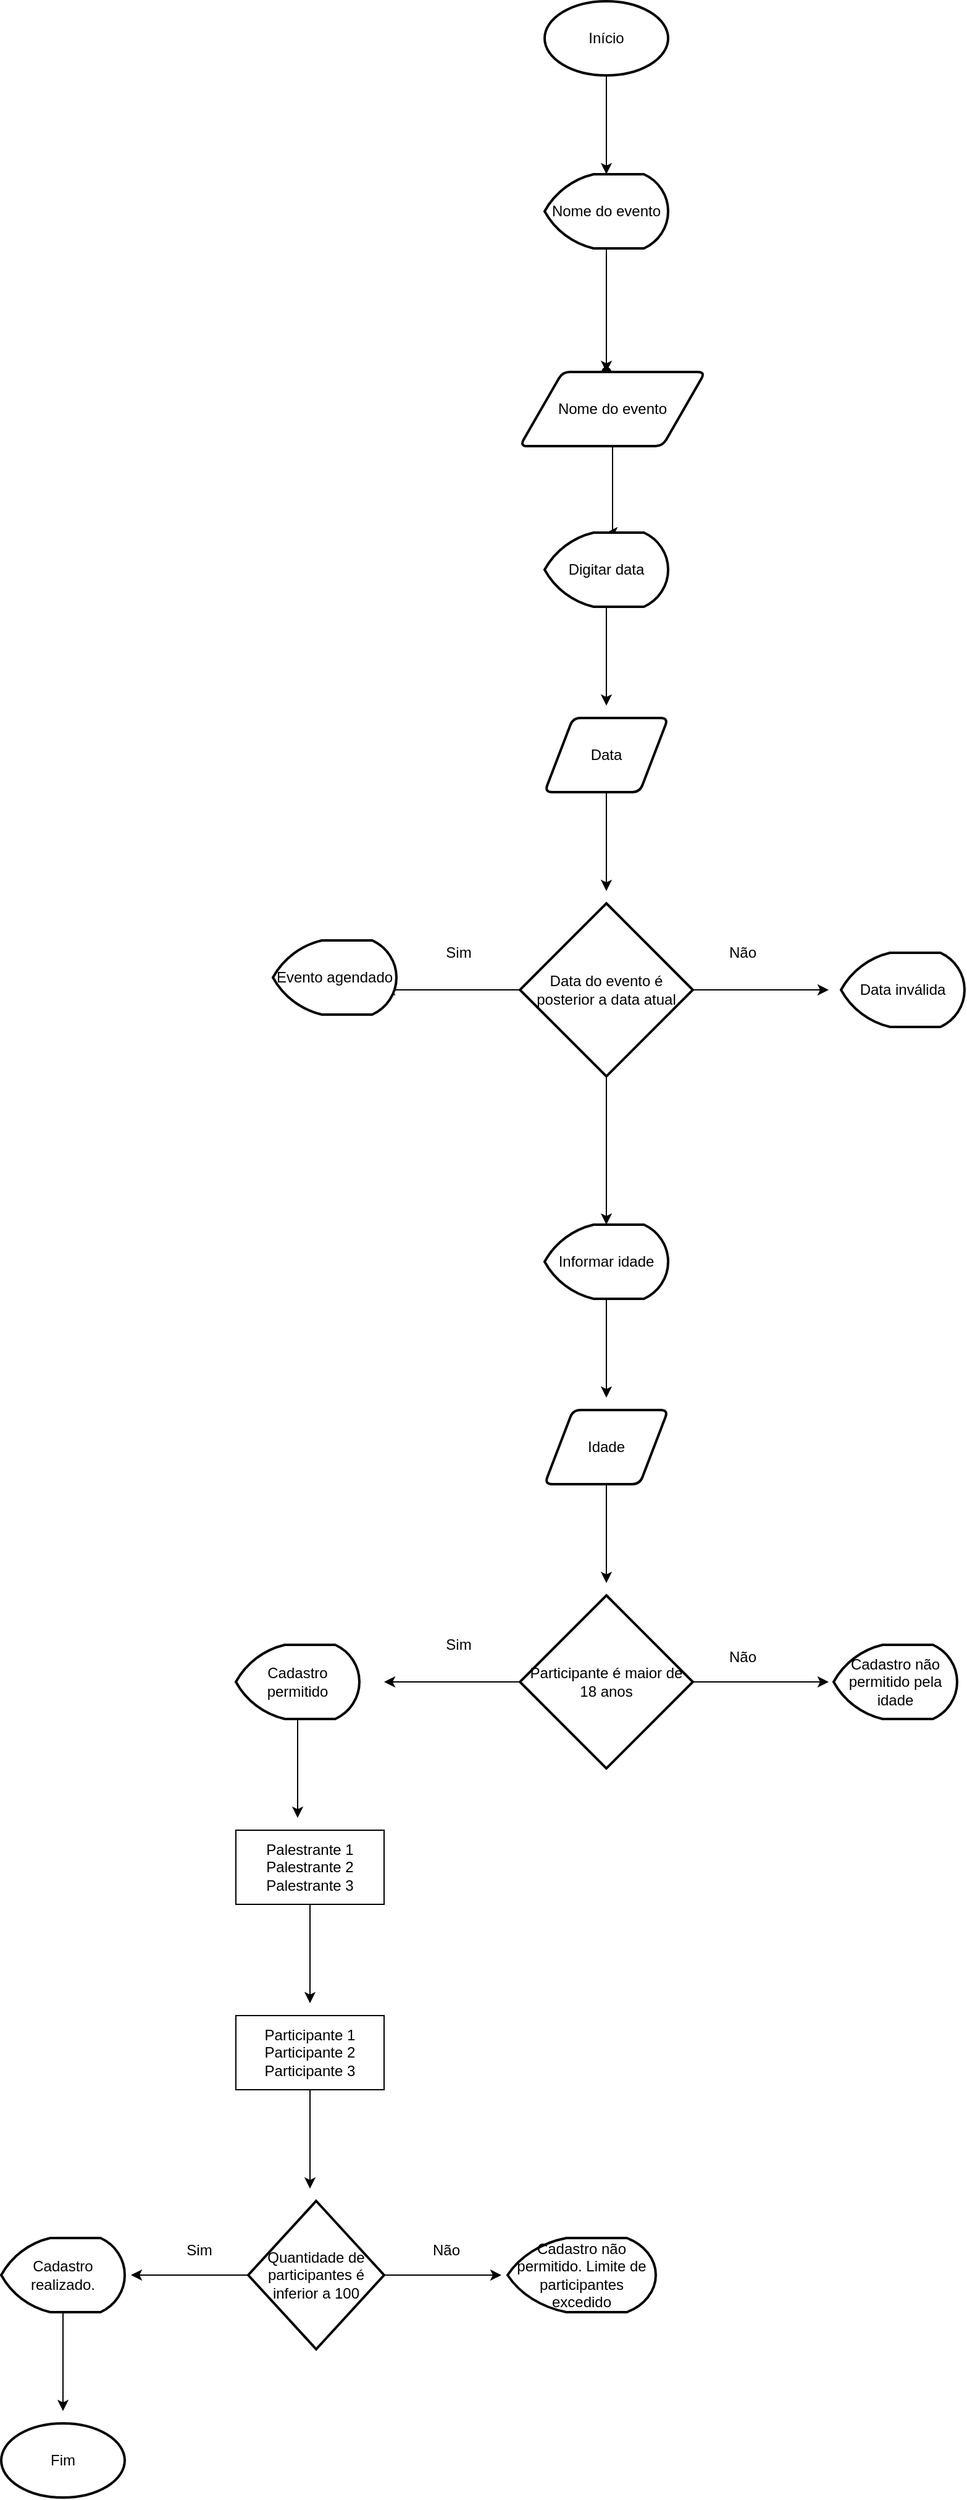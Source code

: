<mxfile version="15.1.4" type="github">
  <diagram id="5rp1PpoF8cTKow46u9iF" name="Page-1">
    <mxGraphModel dx="1695" dy="478" grid="1" gridSize="10" guides="1" tooltips="1" connect="1" arrows="1" fold="1" page="1" pageScale="1" pageWidth="827" pageHeight="1169" math="0" shadow="0">
      <root>
        <mxCell id="0" />
        <mxCell id="1" parent="0" />
        <mxCell id="DbwWn1ZqxJle5tNyQNrk-4" value="" style="edgeStyle=orthogonalEdgeStyle;rounded=0;orthogonalLoop=1;jettySize=auto;html=1;" edge="1" parent="1" source="DbwWn1ZqxJle5tNyQNrk-1">
          <mxGeometry relative="1" as="geometry">
            <mxPoint x="130" y="180" as="targetPoint" />
            <Array as="points">
              <mxPoint x="130" y="160" />
              <mxPoint x="130" y="160" />
            </Array>
          </mxGeometry>
        </mxCell>
        <mxCell id="DbwWn1ZqxJle5tNyQNrk-1" value="&lt;font style=&quot;vertical-align: inherit&quot;&gt;&lt;font style=&quot;vertical-align: inherit&quot;&gt;Início&lt;/font&gt;&lt;/font&gt;" style="strokeWidth=2;html=1;shape=mxgraph.flowchart.start_1;whiteSpace=wrap;" vertex="1" parent="1">
          <mxGeometry x="80" y="40" width="100" height="60" as="geometry" />
        </mxCell>
        <mxCell id="DbwWn1ZqxJle5tNyQNrk-11" value="" style="edgeStyle=orthogonalEdgeStyle;rounded=0;orthogonalLoop=1;jettySize=auto;html=1;" edge="1" parent="1" source="DbwWn1ZqxJle5tNyQNrk-5" target="DbwWn1ZqxJle5tNyQNrk-10">
          <mxGeometry relative="1" as="geometry" />
        </mxCell>
        <mxCell id="DbwWn1ZqxJle5tNyQNrk-5" value="&lt;font style=&quot;vertical-align: inherit&quot;&gt;&lt;font style=&quot;vertical-align: inherit&quot;&gt;Nome do evento&lt;/font&gt;&lt;/font&gt;" style="strokeWidth=2;html=1;shape=mxgraph.flowchart.display;whiteSpace=wrap;" vertex="1" parent="1">
          <mxGeometry x="80" y="180" width="100" height="60" as="geometry" />
        </mxCell>
        <mxCell id="DbwWn1ZqxJle5tNyQNrk-10" value="" style="shape=waypoint;size=6;pointerEvents=1;points=[];fillColor=#ffffff;resizable=0;rotatable=0;perimeter=centerPerimeter;snapToPoint=1;strokeWidth=2;" vertex="1" parent="1">
          <mxGeometry x="110" y="320" width="40" height="40" as="geometry" />
        </mxCell>
        <mxCell id="DbwWn1ZqxJle5tNyQNrk-17" value="" style="edgeStyle=orthogonalEdgeStyle;rounded=0;orthogonalLoop=1;jettySize=auto;html=1;" edge="1" parent="1" source="DbwWn1ZqxJle5tNyQNrk-12">
          <mxGeometry relative="1" as="geometry">
            <mxPoint x="130" y="470" as="targetPoint" />
            <Array as="points">
              <mxPoint x="135" y="470" />
            </Array>
          </mxGeometry>
        </mxCell>
        <mxCell id="DbwWn1ZqxJle5tNyQNrk-12" value="&lt;font style=&quot;vertical-align: inherit&quot;&gt;&lt;font style=&quot;vertical-align: inherit&quot;&gt;Nome do evento&lt;/font&gt;&lt;/font&gt;" style="shape=parallelogram;html=1;strokeWidth=2;perimeter=parallelogramPerimeter;whiteSpace=wrap;rounded=1;arcSize=12;size=0.23;" vertex="1" parent="1">
          <mxGeometry x="60" y="340" width="150" height="60" as="geometry" />
        </mxCell>
        <mxCell id="DbwWn1ZqxJle5tNyQNrk-21" value="" style="edgeStyle=orthogonalEdgeStyle;rounded=0;orthogonalLoop=1;jettySize=auto;html=1;" edge="1" parent="1" source="DbwWn1ZqxJle5tNyQNrk-18">
          <mxGeometry relative="1" as="geometry">
            <mxPoint x="130" y="610" as="targetPoint" />
          </mxGeometry>
        </mxCell>
        <mxCell id="DbwWn1ZqxJle5tNyQNrk-18" value="Digitar data" style="strokeWidth=2;html=1;shape=mxgraph.flowchart.display;whiteSpace=wrap;" vertex="1" parent="1">
          <mxGeometry x="80" y="470" width="100" height="60" as="geometry" />
        </mxCell>
        <mxCell id="DbwWn1ZqxJle5tNyQNrk-24" value="" style="edgeStyle=orthogonalEdgeStyle;rounded=0;orthogonalLoop=1;jettySize=auto;html=1;" edge="1" parent="1" source="DbwWn1ZqxJle5tNyQNrk-22">
          <mxGeometry relative="1" as="geometry">
            <mxPoint x="130" y="760" as="targetPoint" />
          </mxGeometry>
        </mxCell>
        <mxCell id="DbwWn1ZqxJle5tNyQNrk-22" value="Data" style="shape=parallelogram;html=1;strokeWidth=2;perimeter=parallelogramPerimeter;whiteSpace=wrap;rounded=1;arcSize=12;size=0.23;" vertex="1" parent="1">
          <mxGeometry x="80" y="620" width="100" height="60" as="geometry" />
        </mxCell>
        <mxCell id="DbwWn1ZqxJle5tNyQNrk-27" value="" style="edgeStyle=orthogonalEdgeStyle;rounded=0;orthogonalLoop=1;jettySize=auto;html=1;" edge="1" parent="1" source="DbwWn1ZqxJle5tNyQNrk-25">
          <mxGeometry relative="1" as="geometry">
            <mxPoint x="310" y="840" as="targetPoint" />
          </mxGeometry>
        </mxCell>
        <mxCell id="DbwWn1ZqxJle5tNyQNrk-31" value="" style="edgeStyle=orthogonalEdgeStyle;rounded=0;orthogonalLoop=1;jettySize=auto;html=1;" edge="1" parent="1" source="DbwWn1ZqxJle5tNyQNrk-25">
          <mxGeometry relative="1" as="geometry">
            <mxPoint x="-50" y="840" as="targetPoint" />
          </mxGeometry>
        </mxCell>
        <mxCell id="DbwWn1ZqxJle5tNyQNrk-35" value="" style="edgeStyle=orthogonalEdgeStyle;rounded=0;orthogonalLoop=1;jettySize=auto;html=1;" edge="1" parent="1" source="DbwWn1ZqxJle5tNyQNrk-25">
          <mxGeometry relative="1" as="geometry">
            <mxPoint x="130" y="1030" as="targetPoint" />
          </mxGeometry>
        </mxCell>
        <mxCell id="DbwWn1ZqxJle5tNyQNrk-25" value="Data do evento é posterior a data atual" style="strokeWidth=2;html=1;shape=mxgraph.flowchart.decision;whiteSpace=wrap;" vertex="1" parent="1">
          <mxGeometry x="60" y="770" width="140" height="140" as="geometry" />
        </mxCell>
        <mxCell id="DbwWn1ZqxJle5tNyQNrk-28" value="Data inválida" style="strokeWidth=2;html=1;shape=mxgraph.flowchart.display;whiteSpace=wrap;" vertex="1" parent="1">
          <mxGeometry x="320" y="810" width="100" height="60" as="geometry" />
        </mxCell>
        <mxCell id="DbwWn1ZqxJle5tNyQNrk-29" value="Não" style="text;html=1;align=center;verticalAlign=middle;resizable=0;points=[];autosize=1;strokeColor=none;fillColor=none;" vertex="1" parent="1">
          <mxGeometry x="220" y="800" width="40" height="20" as="geometry" />
        </mxCell>
        <mxCell id="DbwWn1ZqxJle5tNyQNrk-32" value="Evento agendado" style="strokeWidth=2;html=1;shape=mxgraph.flowchart.display;whiteSpace=wrap;" vertex="1" parent="1">
          <mxGeometry x="-140" y="800" width="100" height="60" as="geometry" />
        </mxCell>
        <mxCell id="DbwWn1ZqxJle5tNyQNrk-33" value="Sim" style="text;html=1;align=center;verticalAlign=middle;resizable=0;points=[];autosize=1;strokeColor=none;fillColor=none;" vertex="1" parent="1">
          <mxGeometry x="-10" y="800" width="40" height="20" as="geometry" />
        </mxCell>
        <mxCell id="DbwWn1ZqxJle5tNyQNrk-38" value="" style="edgeStyle=orthogonalEdgeStyle;rounded=0;orthogonalLoop=1;jettySize=auto;html=1;" edge="1" parent="1" source="DbwWn1ZqxJle5tNyQNrk-36">
          <mxGeometry relative="1" as="geometry">
            <mxPoint x="130" y="1170" as="targetPoint" />
          </mxGeometry>
        </mxCell>
        <mxCell id="DbwWn1ZqxJle5tNyQNrk-36" value="Informar idade" style="strokeWidth=2;html=1;shape=mxgraph.flowchart.display;whiteSpace=wrap;" vertex="1" parent="1">
          <mxGeometry x="80" y="1030" width="100" height="60" as="geometry" />
        </mxCell>
        <mxCell id="DbwWn1ZqxJle5tNyQNrk-41" value="" style="edgeStyle=orthogonalEdgeStyle;rounded=0;orthogonalLoop=1;jettySize=auto;html=1;" edge="1" parent="1" source="DbwWn1ZqxJle5tNyQNrk-39">
          <mxGeometry relative="1" as="geometry">
            <mxPoint x="130" y="1320" as="targetPoint" />
          </mxGeometry>
        </mxCell>
        <mxCell id="DbwWn1ZqxJle5tNyQNrk-39" value="Idade" style="shape=parallelogram;html=1;strokeWidth=2;perimeter=parallelogramPerimeter;whiteSpace=wrap;rounded=1;arcSize=12;size=0.23;" vertex="1" parent="1">
          <mxGeometry x="80" y="1180" width="100" height="60" as="geometry" />
        </mxCell>
        <mxCell id="DbwWn1ZqxJle5tNyQNrk-44" value="" style="edgeStyle=orthogonalEdgeStyle;rounded=0;orthogonalLoop=1;jettySize=auto;html=1;" edge="1" parent="1" source="DbwWn1ZqxJle5tNyQNrk-42">
          <mxGeometry relative="1" as="geometry">
            <mxPoint x="310" y="1400" as="targetPoint" />
          </mxGeometry>
        </mxCell>
        <mxCell id="DbwWn1ZqxJle5tNyQNrk-48" value="" style="edgeStyle=orthogonalEdgeStyle;rounded=0;orthogonalLoop=1;jettySize=auto;html=1;" edge="1" parent="1" source="DbwWn1ZqxJle5tNyQNrk-42">
          <mxGeometry relative="1" as="geometry">
            <mxPoint x="-50" y="1400" as="targetPoint" />
          </mxGeometry>
        </mxCell>
        <mxCell id="DbwWn1ZqxJle5tNyQNrk-42" value="Participante é maior de 18 anos" style="strokeWidth=2;html=1;shape=mxgraph.flowchart.decision;whiteSpace=wrap;" vertex="1" parent="1">
          <mxGeometry x="60" y="1330" width="140" height="140" as="geometry" />
        </mxCell>
        <mxCell id="DbwWn1ZqxJle5tNyQNrk-45" value="Cadastro não permitido pela idade" style="strokeWidth=2;html=1;shape=mxgraph.flowchart.display;whiteSpace=wrap;" vertex="1" parent="1">
          <mxGeometry x="314" y="1370" width="100" height="60" as="geometry" />
        </mxCell>
        <mxCell id="DbwWn1ZqxJle5tNyQNrk-46" value="Não" style="text;html=1;align=center;verticalAlign=middle;resizable=0;points=[];autosize=1;strokeColor=none;fillColor=none;" vertex="1" parent="1">
          <mxGeometry x="220" y="1370" width="40" height="20" as="geometry" />
        </mxCell>
        <mxCell id="DbwWn1ZqxJle5tNyQNrk-51" value="" style="edgeStyle=orthogonalEdgeStyle;rounded=0;orthogonalLoop=1;jettySize=auto;html=1;" edge="1" parent="1" source="DbwWn1ZqxJle5tNyQNrk-49">
          <mxGeometry relative="1" as="geometry">
            <mxPoint x="-120" y="1510" as="targetPoint" />
          </mxGeometry>
        </mxCell>
        <mxCell id="DbwWn1ZqxJle5tNyQNrk-49" value="Cadastro permitido" style="strokeWidth=2;html=1;shape=mxgraph.flowchart.display;whiteSpace=wrap;" vertex="1" parent="1">
          <mxGeometry x="-170" y="1370" width="100" height="60" as="geometry" />
        </mxCell>
        <mxCell id="DbwWn1ZqxJle5tNyQNrk-54" value="" style="edgeStyle=orthogonalEdgeStyle;rounded=0;orthogonalLoop=1;jettySize=auto;html=1;" edge="1" parent="1" source="DbwWn1ZqxJle5tNyQNrk-52">
          <mxGeometry relative="1" as="geometry">
            <mxPoint x="-110" y="1660" as="targetPoint" />
          </mxGeometry>
        </mxCell>
        <mxCell id="DbwWn1ZqxJle5tNyQNrk-52" value="Palestrante 1&lt;br&gt;Palestrante 2&lt;br&gt;Palestrante 3" style="rounded=0;whiteSpace=wrap;html=1;" vertex="1" parent="1">
          <mxGeometry x="-170" y="1520" width="120" height="60" as="geometry" />
        </mxCell>
        <mxCell id="DbwWn1ZqxJle5tNyQNrk-57" value="" style="edgeStyle=orthogonalEdgeStyle;rounded=0;orthogonalLoop=1;jettySize=auto;html=1;" edge="1" parent="1" source="DbwWn1ZqxJle5tNyQNrk-55">
          <mxGeometry relative="1" as="geometry">
            <mxPoint x="-110" y="1810" as="targetPoint" />
          </mxGeometry>
        </mxCell>
        <mxCell id="DbwWn1ZqxJle5tNyQNrk-55" value="Participante 1&lt;br&gt;Participante 2&lt;br&gt;Participante 3" style="rounded=0;whiteSpace=wrap;html=1;" vertex="1" parent="1">
          <mxGeometry x="-170" y="1670" width="120" height="60" as="geometry" />
        </mxCell>
        <mxCell id="DbwWn1ZqxJle5tNyQNrk-61" value="" style="edgeStyle=orthogonalEdgeStyle;rounded=0;orthogonalLoop=1;jettySize=auto;html=1;" edge="1" parent="1" source="DbwWn1ZqxJle5tNyQNrk-59">
          <mxGeometry relative="1" as="geometry">
            <mxPoint x="45" y="1880" as="targetPoint" />
          </mxGeometry>
        </mxCell>
        <mxCell id="DbwWn1ZqxJle5tNyQNrk-65" value="" style="edgeStyle=orthogonalEdgeStyle;rounded=0;orthogonalLoop=1;jettySize=auto;html=1;" edge="1" parent="1" source="DbwWn1ZqxJle5tNyQNrk-59">
          <mxGeometry relative="1" as="geometry">
            <mxPoint x="-255" y="1880" as="targetPoint" />
          </mxGeometry>
        </mxCell>
        <mxCell id="DbwWn1ZqxJle5tNyQNrk-59" value="Quantidade de participantes é inferior a 100" style="strokeWidth=2;html=1;shape=mxgraph.flowchart.decision;whiteSpace=wrap;" vertex="1" parent="1">
          <mxGeometry x="-160" y="1820" width="110" height="120" as="geometry" />
        </mxCell>
        <mxCell id="DbwWn1ZqxJle5tNyQNrk-62" value="Cadastro não permitido. Limite de participantes excedido" style="strokeWidth=2;html=1;shape=mxgraph.flowchart.display;whiteSpace=wrap;" vertex="1" parent="1">
          <mxGeometry x="50" y="1850" width="120" height="60" as="geometry" />
        </mxCell>
        <mxCell id="DbwWn1ZqxJle5tNyQNrk-63" value="Não" style="text;html=1;align=center;verticalAlign=middle;resizable=0;points=[];autosize=1;strokeColor=none;fillColor=none;" vertex="1" parent="1">
          <mxGeometry x="-20" y="1850" width="40" height="20" as="geometry" />
        </mxCell>
        <mxCell id="DbwWn1ZqxJle5tNyQNrk-69" value="" style="edgeStyle=orthogonalEdgeStyle;rounded=0;orthogonalLoop=1;jettySize=auto;html=1;" edge="1" parent="1" source="DbwWn1ZqxJle5tNyQNrk-66">
          <mxGeometry relative="1" as="geometry">
            <mxPoint x="-310" y="1990" as="targetPoint" />
          </mxGeometry>
        </mxCell>
        <mxCell id="DbwWn1ZqxJle5tNyQNrk-66" value="Cadastro realizado." style="strokeWidth=2;html=1;shape=mxgraph.flowchart.display;whiteSpace=wrap;" vertex="1" parent="1">
          <mxGeometry x="-360" y="1850" width="100" height="60" as="geometry" />
        </mxCell>
        <mxCell id="DbwWn1ZqxJle5tNyQNrk-67" value="Sim" style="text;html=1;align=center;verticalAlign=middle;resizable=0;points=[];autosize=1;strokeColor=none;fillColor=none;" vertex="1" parent="1">
          <mxGeometry x="-220" y="1850" width="40" height="20" as="geometry" />
        </mxCell>
        <mxCell id="DbwWn1ZqxJle5tNyQNrk-70" value="Fim" style="strokeWidth=2;html=1;shape=mxgraph.flowchart.start_1;whiteSpace=wrap;" vertex="1" parent="1">
          <mxGeometry x="-360" y="2000" width="100" height="60" as="geometry" />
        </mxCell>
        <mxCell id="DbwWn1ZqxJle5tNyQNrk-72" value="Sim" style="text;html=1;align=center;verticalAlign=middle;resizable=0;points=[];autosize=1;strokeColor=none;fillColor=none;" vertex="1" parent="1">
          <mxGeometry x="-10" y="1360" width="40" height="20" as="geometry" />
        </mxCell>
      </root>
    </mxGraphModel>
  </diagram>
</mxfile>
